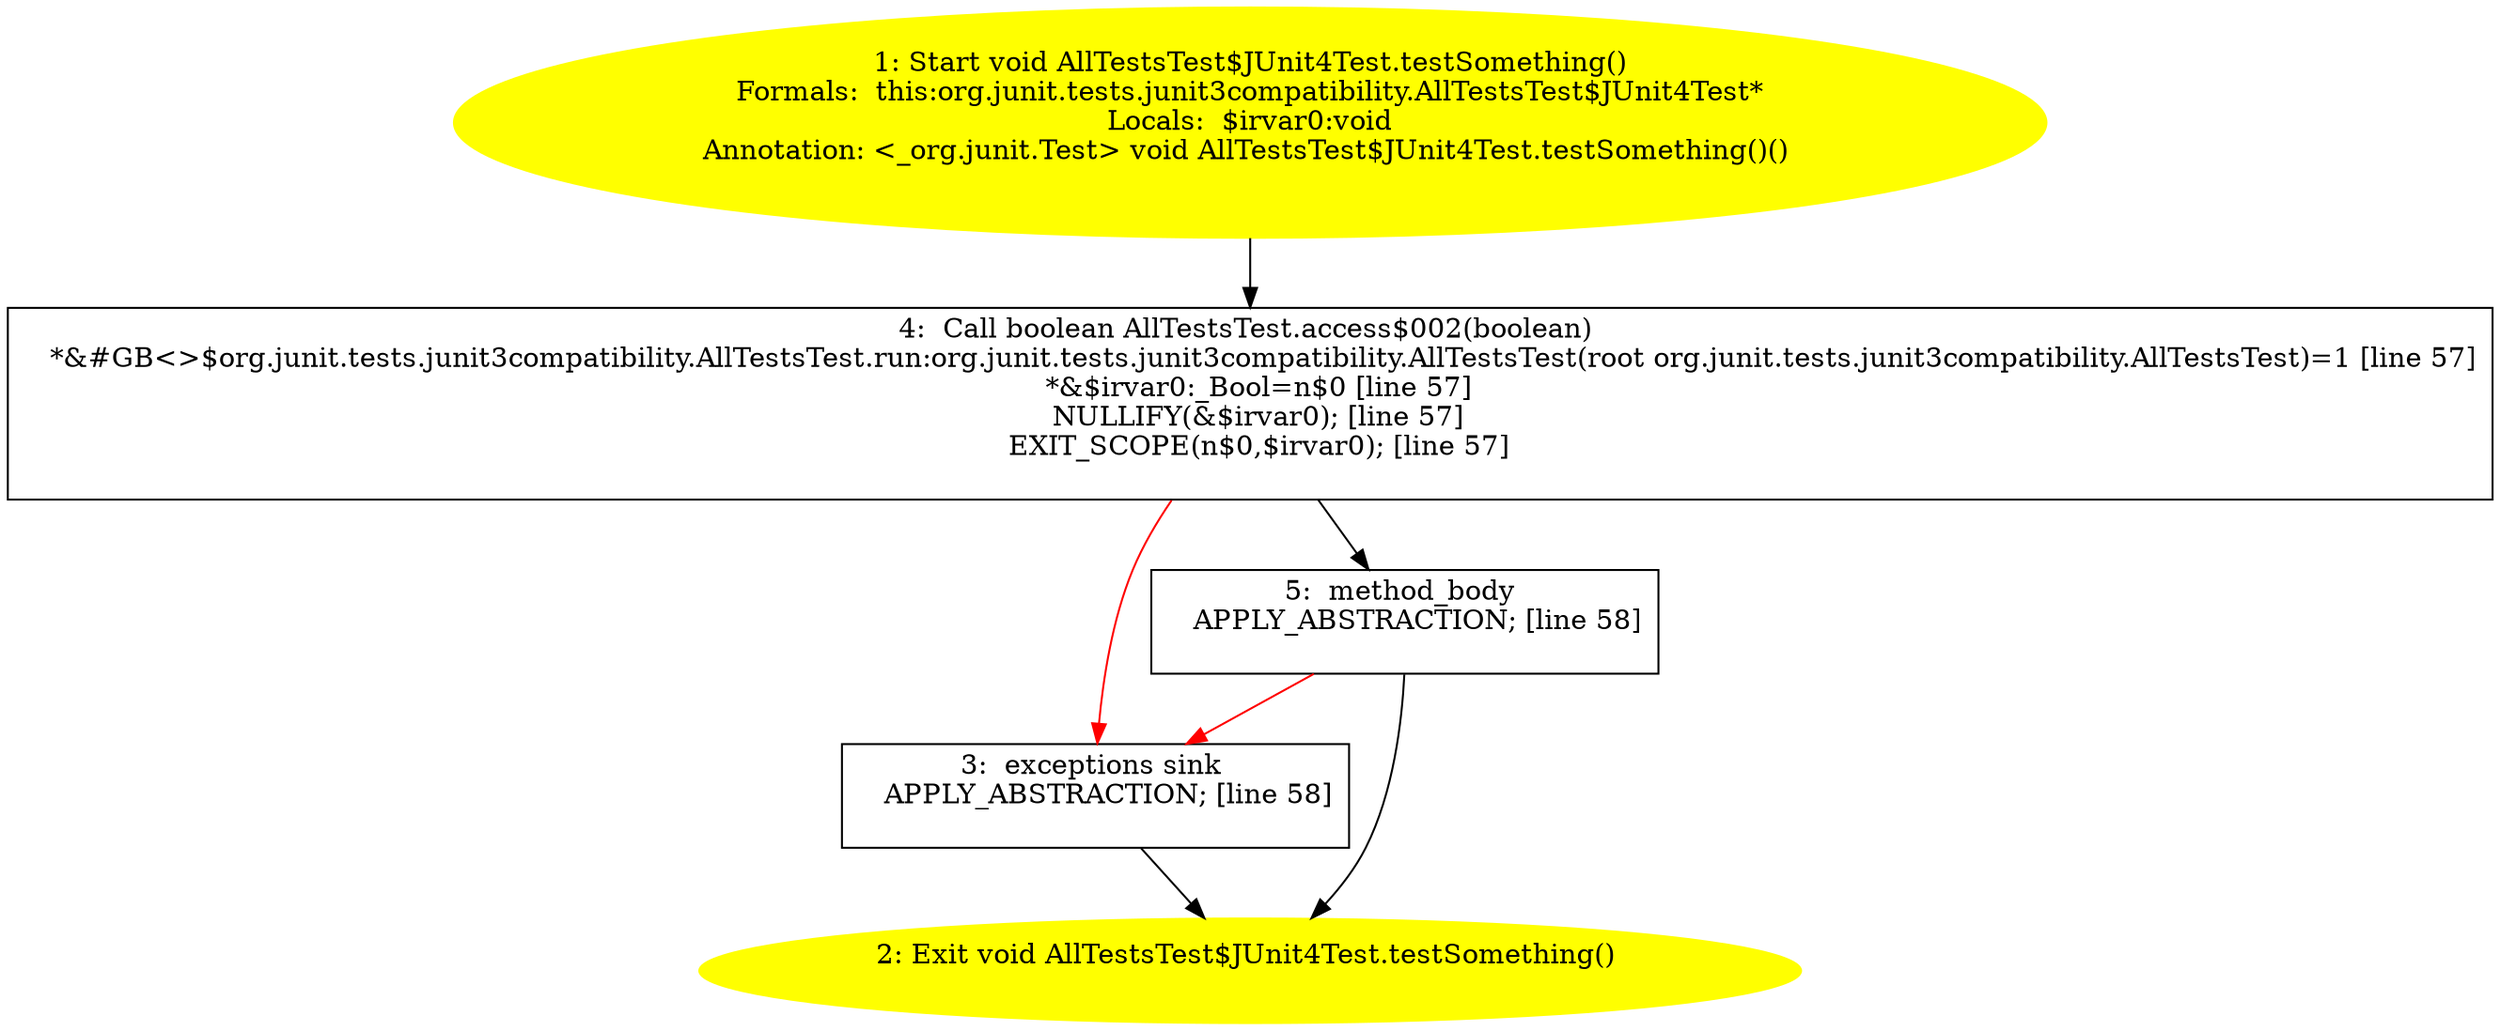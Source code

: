 /* @generated */
digraph cfg {
"org.junit.tests.junit3compatibility.AllTestsTest$JUnit4Test.testSomething():void.bda8147fb676eb6b579a2727389b6d2b_1" [label="1: Start void AllTestsTest$JUnit4Test.testSomething()\nFormals:  this:org.junit.tests.junit3compatibility.AllTestsTest$JUnit4Test*\nLocals:  $irvar0:void\nAnnotation: <_org.junit.Test> void AllTestsTest$JUnit4Test.testSomething()() \n  " color=yellow style=filled]
	

	 "org.junit.tests.junit3compatibility.AllTestsTest$JUnit4Test.testSomething():void.bda8147fb676eb6b579a2727389b6d2b_1" -> "org.junit.tests.junit3compatibility.AllTestsTest$JUnit4Test.testSomething():void.bda8147fb676eb6b579a2727389b6d2b_4" ;
"org.junit.tests.junit3compatibility.AllTestsTest$JUnit4Test.testSomething():void.bda8147fb676eb6b579a2727389b6d2b_2" [label="2: Exit void AllTestsTest$JUnit4Test.testSomething() \n  " color=yellow style=filled]
	

"org.junit.tests.junit3compatibility.AllTestsTest$JUnit4Test.testSomething():void.bda8147fb676eb6b579a2727389b6d2b_3" [label="3:  exceptions sink \n   APPLY_ABSTRACTION; [line 58]\n " shape="box"]
	

	 "org.junit.tests.junit3compatibility.AllTestsTest$JUnit4Test.testSomething():void.bda8147fb676eb6b579a2727389b6d2b_3" -> "org.junit.tests.junit3compatibility.AllTestsTest$JUnit4Test.testSomething():void.bda8147fb676eb6b579a2727389b6d2b_2" ;
"org.junit.tests.junit3compatibility.AllTestsTest$JUnit4Test.testSomething():void.bda8147fb676eb6b579a2727389b6d2b_4" [label="4:  Call boolean AllTestsTest.access$002(boolean) \n   *&#GB<>$org.junit.tests.junit3compatibility.AllTestsTest.run:org.junit.tests.junit3compatibility.AllTestsTest(root org.junit.tests.junit3compatibility.AllTestsTest)=1 [line 57]\n  *&$irvar0:_Bool=n$0 [line 57]\n  NULLIFY(&$irvar0); [line 57]\n  EXIT_SCOPE(n$0,$irvar0); [line 57]\n " shape="box"]
	

	 "org.junit.tests.junit3compatibility.AllTestsTest$JUnit4Test.testSomething():void.bda8147fb676eb6b579a2727389b6d2b_4" -> "org.junit.tests.junit3compatibility.AllTestsTest$JUnit4Test.testSomething():void.bda8147fb676eb6b579a2727389b6d2b_5" ;
	 "org.junit.tests.junit3compatibility.AllTestsTest$JUnit4Test.testSomething():void.bda8147fb676eb6b579a2727389b6d2b_4" -> "org.junit.tests.junit3compatibility.AllTestsTest$JUnit4Test.testSomething():void.bda8147fb676eb6b579a2727389b6d2b_3" [color="red" ];
"org.junit.tests.junit3compatibility.AllTestsTest$JUnit4Test.testSomething():void.bda8147fb676eb6b579a2727389b6d2b_5" [label="5:  method_body \n   APPLY_ABSTRACTION; [line 58]\n " shape="box"]
	

	 "org.junit.tests.junit3compatibility.AllTestsTest$JUnit4Test.testSomething():void.bda8147fb676eb6b579a2727389b6d2b_5" -> "org.junit.tests.junit3compatibility.AllTestsTest$JUnit4Test.testSomething():void.bda8147fb676eb6b579a2727389b6d2b_2" ;
	 "org.junit.tests.junit3compatibility.AllTestsTest$JUnit4Test.testSomething():void.bda8147fb676eb6b579a2727389b6d2b_5" -> "org.junit.tests.junit3compatibility.AllTestsTest$JUnit4Test.testSomething():void.bda8147fb676eb6b579a2727389b6d2b_3" [color="red" ];
}
